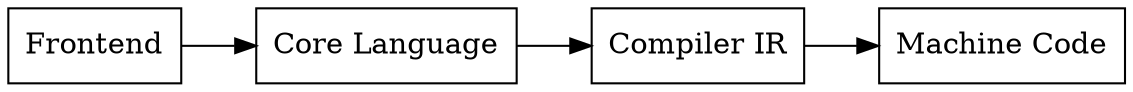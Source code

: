 digraph G {
  rankdir=LR
  node [shape=box]
  Frontend -> "Core Language" -> "Compiler IR" -> "Machine Code" 
}
